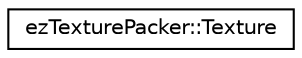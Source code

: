 digraph "Graphical Class Hierarchy"
{
 // LATEX_PDF_SIZE
  edge [fontname="Helvetica",fontsize="10",labelfontname="Helvetica",labelfontsize="10"];
  node [fontname="Helvetica",fontsize="10",shape=record];
  rankdir="LR";
  Node0 [label="ezTexturePacker::Texture",height=0.2,width=0.4,color="black", fillcolor="white", style="filled",URL="$d7/d0b/structez_texture_packer_1_1_texture.htm",tooltip=" "];
}
